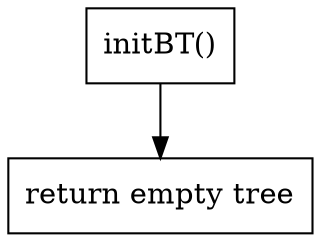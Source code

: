 digraph Q {

node [shape = box];
compound = true;

//insert
    a1 [label = "initBT()"]
    a1 -> a2
    a2 [label = "return empty tree"]
}